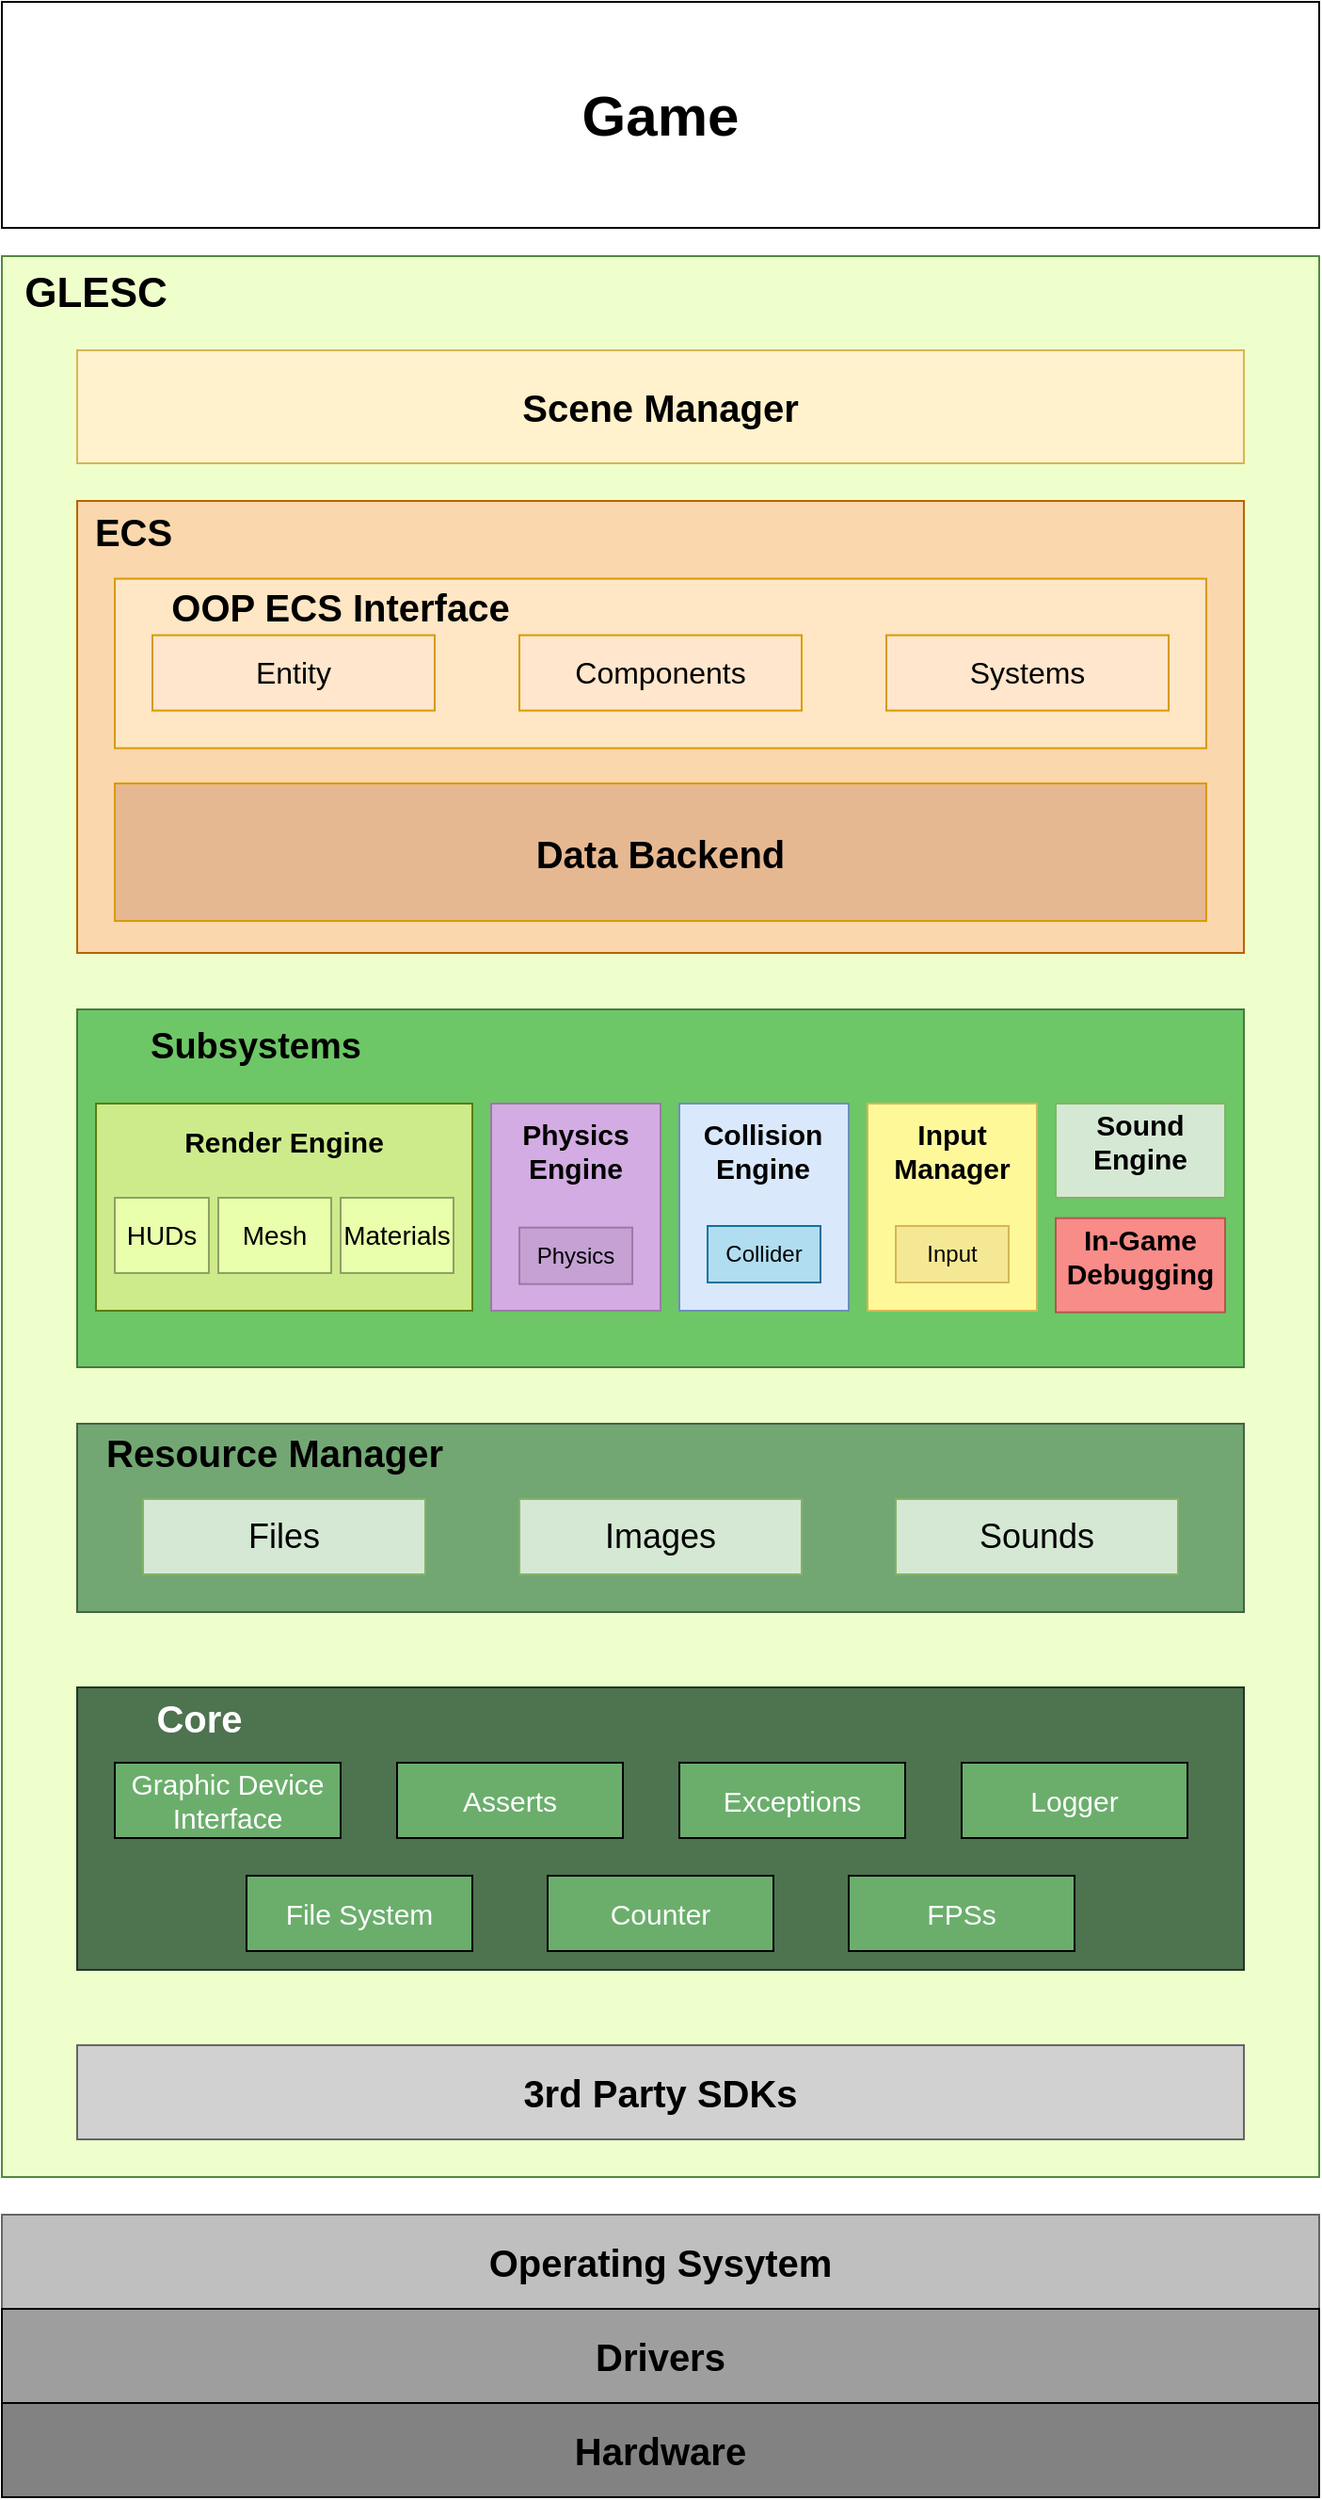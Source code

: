 <mxfile version="24.5.3" type="device">
  <diagram name="Página-1" id="2lp4uydA60VJKY2f_2jK">
    <mxGraphModel dx="1192" dy="714" grid="1" gridSize="10" guides="1" tooltips="1" connect="1" arrows="1" fold="1" page="1" pageScale="1" pageWidth="827" pageHeight="1169" background="none" math="0" shadow="0">
      <root>
        <mxCell id="0" />
        <mxCell id="1" parent="0" />
        <mxCell id="alcw4WebK94FmhoN8eKG-5" value="Operating Sysytem" style="rounded=0;whiteSpace=wrap;html=1;gradientColor=none;fillColor=#bfbfbf;strokeColor=#666666;fontStyle=1;fontSize=20;shadow=0;glass=0;container=0;" parent="1" vertex="1">
          <mxGeometry x="80" y="1700" width="700" height="50" as="geometry" />
        </mxCell>
        <mxCell id="alcw4WebK94FmhoN8eKG-6" value="Drivers" style="rounded=0;whiteSpace=wrap;html=1;gradientColor=none;fillColor=#9E9E9E;fontStyle=1;fontSize=20;shadow=0;glass=0;container=0;" parent="1" vertex="1">
          <mxGeometry x="80" y="1750" width="700" height="50" as="geometry" />
        </mxCell>
        <mxCell id="alcw4WebK94FmhoN8eKG-7" value="Hardware" style="rounded=0;whiteSpace=wrap;html=1;gradientColor=none;fillColor=#828282;fontStyle=1;fontSize=20;shadow=0;glass=0;container=0;" parent="1" vertex="1">
          <mxGeometry x="80" y="1800" width="700" height="50" as="geometry" />
        </mxCell>
        <mxCell id="47" value="" style="group;verticalAlign=middle;rounded=0;shadow=0;glass=0;" parent="1" vertex="1" connectable="0">
          <mxGeometry x="80" y="525" width="700" height="120" as="geometry" />
        </mxCell>
        <mxCell id="lonjhoGg8wPurpXXjPY--8" value="&lt;b&gt;&lt;font style=&quot;font-size: 30px;&quot;&gt;Game&lt;/font&gt;&lt;/b&gt;" style="rounded=0;whiteSpace=wrap;html=1;shadow=0;glass=0;strokeWidth=1;" parent="47" vertex="1">
          <mxGeometry width="700" height="120" as="geometry" />
        </mxCell>
        <mxCell id="lonjhoGg8wPurpXXjPY--60" value="" style="rounded=0;whiteSpace=wrap;html=1;fillColor=#efffcc;strokeColor=#528a3c;shadow=0;glass=0;container=0;" parent="1" vertex="1">
          <mxGeometry x="80" y="660" width="700" height="1020" as="geometry" />
        </mxCell>
        <mxCell id="alcw4WebK94FmhoN8eKG-15" value="" style="rounded=0;whiteSpace=wrap;html=1;fillColor=#6dc766;strokeColor=#477944;shadow=0;glass=0;container=0;" parent="1" vertex="1">
          <mxGeometry x="120" y="1060" width="620" height="190" as="geometry" />
        </mxCell>
        <mxCell id="alcw4WebK94FmhoN8eKG-17" value="&lt;font style=&quot;font-size: 19px;&quot;&gt;Subsystems&lt;/font&gt;" style="text;html=1;strokeColor=none;fillColor=none;align=center;verticalAlign=middle;whiteSpace=wrap;rounded=0;fontStyle=1;fontSize=14;shadow=0;glass=0;container=0;" parent="1" vertex="1">
          <mxGeometry x="120" y="1060" width="190" height="40" as="geometry" />
        </mxCell>
        <mxCell id="lonjhoGg8wPurpXXjPY--36" value="" style="rounded=0;whiteSpace=wrap;html=1;fillColor=#D2ACE2;strokeColor=#9D79A9;shadow=0;glass=0;container=0;" parent="1" vertex="1">
          <mxGeometry x="340" y="1110" width="90" height="110" as="geometry" />
        </mxCell>
        <mxCell id="lonjhoGg8wPurpXXjPY--40" value="&lt;font style=&quot;font-size: 15px;&quot;&gt;Physics Engine&lt;/font&gt;" style="text;html=1;strokeColor=none;fillColor=none;align=center;verticalAlign=middle;whiteSpace=wrap;rounded=0;fontSize=15;fontStyle=1;shadow=0;glass=0;container=0;" parent="1" vertex="1">
          <mxGeometry x="340" y="1115" width="90" height="40.833" as="geometry" />
        </mxCell>
        <mxCell id="57" value="&lt;font style=&quot;font-size: 12px;&quot;&gt;Physics&lt;/font&gt;" style="rounded=0;whiteSpace=wrap;html=1;fillColor=#C5A1D4;strokeColor=#9D79A9;shadow=0;glass=0;container=0;" parent="1" vertex="1">
          <mxGeometry x="354.999" y="1175.83" width="60" height="30" as="geometry" />
        </mxCell>
        <mxCell id="66" value="" style="rounded=0;whiteSpace=wrap;html=1;fillColor=#d5e8d4;strokeColor=#82b366;shadow=0;glass=0;container=0;" parent="1" vertex="1">
          <mxGeometry x="640" y="1110" width="90" height="50" as="geometry" />
        </mxCell>
        <mxCell id="67" value="&lt;font style=&quot;font-size: 15px;&quot;&gt;Sound&lt;br style=&quot;font-size: 15px;&quot;&gt;Engine&lt;br style=&quot;font-size: 15px;&quot;&gt;&lt;/font&gt;" style="text;html=1;strokeColor=none;fillColor=none;align=center;verticalAlign=middle;whiteSpace=wrap;rounded=0;fontSize=15;fontStyle=1;shadow=0;glass=0;container=0;" parent="1" vertex="1">
          <mxGeometry x="640" y="1110" width="90" height="40" as="geometry" />
        </mxCell>
        <mxCell id="34" value="" style="group;fillColor=#dae8fc;strokeColor=#6c8ebf;container=0;" parent="1" vertex="1" connectable="0">
          <mxGeometry x="440" y="1110" width="90" height="110" as="geometry" />
        </mxCell>
        <mxCell id="31" value="&lt;font style=&quot;font-size: 15px;&quot;&gt;Collision Engine&lt;/font&gt;" style="text;html=1;strokeColor=none;fillColor=none;align=center;verticalAlign=middle;whiteSpace=wrap;rounded=0;fontSize=15;fontStyle=1;shadow=0;glass=0;container=0;" parent="1" vertex="1">
          <mxGeometry x="442.435" y="1115" width="85.134" height="40" as="geometry" />
        </mxCell>
        <mxCell id="35" value="Collider" style="rounded=0;whiteSpace=wrap;html=1;fillColor=#b1ddf0;strokeColor=#10739e;container=0;" parent="1" vertex="1">
          <mxGeometry x="454.999" y="1175" width="60" height="30" as="geometry" />
        </mxCell>
        <mxCell id="lonjhoGg8wPurpXXjPY--58" value="" style="rounded=0;whiteSpace=wrap;html=1;fillColor=#F88C88;strokeColor=#b85450;shadow=0;glass=0;container=0;" parent="1" vertex="1">
          <mxGeometry x="640" y="1170.83" width="90" height="50" as="geometry" />
        </mxCell>
        <mxCell id="lonjhoGg8wPurpXXjPY--59" value="&lt;font style=&quot;font-size: 15px;&quot;&gt;In-Game Debugging&lt;/font&gt;" style="text;html=1;strokeColor=none;fillColor=none;align=center;verticalAlign=middle;whiteSpace=wrap;rounded=0;fontSize=15;fontStyle=1;shadow=0;glass=0;container=0;" parent="1" vertex="1">
          <mxGeometry x="640" y="1170.83" width="90" height="40" as="geometry" />
        </mxCell>
        <mxCell id="lonjhoGg8wPurpXXjPY--37" value="" style="rounded=0;whiteSpace=wrap;html=1;fillColor=#FFF899;strokeColor=#d6b656;gradientColor=none;shadow=0;glass=0;container=0;" parent="1" vertex="1">
          <mxGeometry x="540" y="1110" width="90" height="110" as="geometry" />
        </mxCell>
        <mxCell id="lonjhoGg8wPurpXXjPY--39" value="&lt;b style=&quot;font-size: 15px;&quot;&gt;&lt;font style=&quot;font-size: 15px;&quot;&gt;Input Manager&lt;/font&gt;&lt;/b&gt;" style="text;html=1;strokeColor=none;fillColor=none;align=center;verticalAlign=middle;whiteSpace=wrap;rounded=0;fontSize=15;shadow=0;glass=0;container=0;" parent="1" vertex="1">
          <mxGeometry x="542.25" y="1115" width="85.5" height="40" as="geometry" />
        </mxCell>
        <mxCell id="61" value="Input" style="rounded=0;whiteSpace=wrap;html=1;fillColor=#F5E895;strokeColor=#d6b656;shadow=0;glass=0;gradientColor=none;container=0;" parent="1" vertex="1">
          <mxGeometry x="554.997" y="1175" width="60" height="30" as="geometry" />
        </mxCell>
        <mxCell id="lonjhoGg8wPurpXXjPY--35" value="" style="rounded=0;whiteSpace=wrap;html=1;fillColor=#cdeb8b;strokeColor=#5A7D10;shadow=0;glass=0;container=0;" parent="1" vertex="1">
          <mxGeometry x="130" y="1110" width="200" height="110" as="geometry" />
        </mxCell>
        <mxCell id="lonjhoGg8wPurpXXjPY--41" value="&lt;font style=&quot;font-size: 15px;&quot;&gt;Render Engine&lt;/font&gt;" style="text;html=1;strokeColor=none;fillColor=none;align=center;verticalAlign=middle;whiteSpace=wrap;rounded=0;fontSize=15;fontStyle=1;shadow=0;glass=0;container=0;" parent="1" vertex="1">
          <mxGeometry x="130" y="1110" width="200" height="40.83" as="geometry" />
        </mxCell>
        <mxCell id="alcw4WebK94FmhoN8eKG-11" value="Mesh" style="rounded=0;whiteSpace=wrap;html=1;fillColor=#E9FFAB;strokeColor=#8EA163;shadow=0;glass=0;flipV=1;flipH=0;container=0;fontSize=14;" parent="1" vertex="1">
          <mxGeometry x="195" y="1160" width="60" height="40" as="geometry" />
        </mxCell>
        <mxCell id="37" value="HUDs" style="rounded=0;whiteSpace=wrap;html=1;fillColor=#E9FFAB;strokeColor=#8EA163;shadow=0;glass=0;flipV=1;flipH=0;container=0;fontSize=14;" parent="1" vertex="1">
          <mxGeometry x="140" y="1160" width="50" height="40" as="geometry" />
        </mxCell>
        <mxCell id="63" value="Materials" style="rounded=0;whiteSpace=wrap;html=1;fillColor=#E9FFAB;strokeColor=#8EA163;shadow=0;glass=0;flipV=1;flipH=0;container=0;fontSize=14;" parent="1" vertex="1">
          <mxGeometry x="260" y="1160" width="60" height="40" as="geometry" />
        </mxCell>
        <mxCell id="alcw4WebK94FmhoN8eKG-10" value="" style="rounded=0;whiteSpace=wrap;html=1;fontSize=14;fontStyle=1;fillColor=#72a773;strokeColor=#456346;gradientColor=none;shadow=0;glass=0;container=0;" parent="1" vertex="1">
          <mxGeometry x="120" y="1280" width="620" height="100" as="geometry" />
        </mxCell>
        <mxCell id="42" value="&lt;font style=&quot;font-size: 18px;&quot;&gt;Files&lt;/font&gt;" style="rounded=0;whiteSpace=wrap;html=1;fillColor=#d5e8d4;strokeColor=#82b366;flipV=1;flipH=0;aspect=fixed;container=0;" parent="1" vertex="1">
          <mxGeometry x="155" y="1320" width="150" height="40" as="geometry" />
        </mxCell>
        <mxCell id="43" value="&lt;font style=&quot;font-size: 20px;&quot;&gt;Resource Manager&lt;/font&gt;" style="text;html=1;strokeColor=none;fillColor=none;align=center;verticalAlign=middle;whiteSpace=wrap;rounded=0;fontStyle=1;fontSize=14;shadow=0;glass=0;container=0;" parent="1" vertex="1">
          <mxGeometry x="120" y="1280" width="210" height="30" as="geometry" />
        </mxCell>
        <mxCell id="44" value="&lt;font style=&quot;font-size: 18px;&quot;&gt;Images&lt;/font&gt;" style="rounded=0;whiteSpace=wrap;html=1;fillColor=#d5e8d4;strokeColor=#82b366;flipV=1;flipH=0;aspect=fixed;container=0;" parent="1" vertex="1">
          <mxGeometry x="355" y="1320" width="150" height="40" as="geometry" />
        </mxCell>
        <mxCell id="46" value="&lt;font style=&quot;font-size: 18px;&quot;&gt;Sounds&lt;/font&gt;" style="rounded=0;whiteSpace=wrap;html=1;fillColor=#d5e8d4;strokeColor=#82b366;flipV=1;flipH=0;aspect=fixed;container=0;" parent="1" vertex="1">
          <mxGeometry x="555" y="1320" width="150" height="40" as="geometry" />
        </mxCell>
        <mxCell id="j-1yReXvPn5osgzlhJqz-2" value="" style="rounded=0;whiteSpace=wrap;html=1;fontSize=14;fontStyle=1;fillColor=#4E734F;strokeColor=#253626;gradientColor=none;shadow=0;glass=0;fontColor=#ffffff;container=0;" parent="1" vertex="1">
          <mxGeometry x="120" y="1420" width="620" height="150" as="geometry" />
        </mxCell>
        <mxCell id="j-1yReXvPn5osgzlhJqz-12" value="&lt;b&gt;&lt;font color=&quot;#ffffff&quot; style=&quot;font-size: 20px;&quot;&gt;Core&lt;/font&gt;&lt;/b&gt;" style="text;html=1;strokeColor=none;fillColor=none;align=center;verticalAlign=middle;whiteSpace=wrap;rounded=0;container=0;" parent="1" vertex="1">
          <mxGeometry x="120" y="1420" width="130" height="32.14" as="geometry" />
        </mxCell>
        <mxCell id="j-1yReXvPn5osgzlhJqz-14" value="Asserts" style="rounded=0;whiteSpace=wrap;html=1;fillColor=#6bae6c;fontColor=#ffffff;fontSize=15;flipV=1;flipH=1;container=0;" parent="1" vertex="1">
          <mxGeometry x="290" y="1460" width="120" height="40" as="geometry" />
        </mxCell>
        <mxCell id="j-1yReXvPn5osgzlhJqz-16" value="Exceptions" style="rounded=0;whiteSpace=wrap;html=1;fillColor=#6bae6c;fontColor=#ffffff;fontSize=15;flipV=1;flipH=1;container=0;" parent="1" vertex="1">
          <mxGeometry x="440" y="1460" width="120" height="40" as="geometry" />
        </mxCell>
        <mxCell id="j-1yReXvPn5osgzlhJqz-17" value="Logger" style="rounded=0;whiteSpace=wrap;html=1;fillColor=#6bae6c;fontColor=#ffffff;fontSize=15;flipV=1;flipH=1;container=0;" parent="1" vertex="1">
          <mxGeometry x="590" y="1460" width="120" height="40" as="geometry" />
        </mxCell>
        <mxCell id="38" value="Counter" style="rounded=0;whiteSpace=wrap;html=1;fillColor=#6bae6c;fontColor=#ffffff;fontSize=15;flipV=1;flipH=1;container=0;" parent="1" vertex="1">
          <mxGeometry x="370" y="1520" width="120" height="40" as="geometry" />
        </mxCell>
        <mxCell id="39" value="FPSs" style="rounded=0;whiteSpace=wrap;html=1;fillColor=#6bae6c;fontColor=#ffffff;fontSize=15;flipV=1;flipH=1;container=0;" parent="1" vertex="1">
          <mxGeometry x="530" y="1520" width="120" height="40" as="geometry" />
        </mxCell>
        <mxCell id="40" value="File System" style="rounded=0;whiteSpace=wrap;html=1;fillColor=#6bae6c;fontColor=#ffffff;fontSize=15;flipV=1;flipH=1;container=0;" parent="1" vertex="1">
          <mxGeometry x="210" y="1520" width="120" height="40" as="geometry" />
        </mxCell>
        <mxCell id="64" value="Graphic Device Interface" style="rounded=0;whiteSpace=wrap;html=1;fillColor=#6bae6c;fontColor=#ffffff;fontSize=15;flipV=1;flipH=1;container=0;" parent="1" vertex="1">
          <mxGeometry x="140" y="1460" width="120" height="40" as="geometry" />
        </mxCell>
        <mxCell id="lonjhoGg8wPurpXXjPY--61" value="GLESC" style="text;html=1;strokeColor=none;fillColor=none;align=center;verticalAlign=middle;whiteSpace=wrap;rounded=0;fontStyle=1;fontSize=22;shadow=0;glass=0;container=0;" parent="1" vertex="1">
          <mxGeometry x="80" y="660" width="100" height="40" as="geometry" />
        </mxCell>
        <mxCell id="alcw4WebK94FmhoN8eKG-3" value="&lt;b style=&quot;border-color: var(--border-color); font-size: 20px;&quot;&gt;3rd Party SDKs&lt;/b&gt;" style="rounded=0;whiteSpace=wrap;html=1;fillColor=#D1D1D1;strokeColor=#666666;gradientColor=none;shadow=0;glass=0;container=0;fontSize=20;" parent="1" vertex="1">
          <mxGeometry x="120" y="1610" width="620" height="50" as="geometry" />
        </mxCell>
        <mxCell id="tVpxn9N2L3_aNc_n9CKE-77" value="&lt;b&gt;&lt;font style=&quot;font-size: 20px;&quot;&gt;Scene Manager&lt;/font&gt;&lt;/b&gt;" style="rounded=0;whiteSpace=wrap;html=1;fillColor=#fff2cc;strokeColor=#d6b656;" vertex="1" parent="1">
          <mxGeometry x="120" y="710" width="620" height="60" as="geometry" />
        </mxCell>
        <mxCell id="tVpxn9N2L3_aNc_n9CKE-78" value="" style="group;fontSize=12;" vertex="1" connectable="0" parent="1">
          <mxGeometry x="120" y="790" width="620" height="240" as="geometry" />
        </mxCell>
        <mxCell id="lonjhoGg8wPurpXXjPY--7" value="" style="rounded=0;whiteSpace=wrap;html=1;strokeColor=#b46504;fillColor=#fad7ac;strokeWidth=1;shadow=0;glass=0;container=0;" parent="tVpxn9N2L3_aNc_n9CKE-78" vertex="1">
          <mxGeometry width="620" height="240" as="geometry" />
        </mxCell>
        <mxCell id="lonjhoGg8wPurpXXjPY--6" value="ECS" style="text;html=1;strokeColor=none;fillColor=none;align=center;verticalAlign=middle;whiteSpace=wrap;rounded=0;fontStyle=1;fontSize=20;shadow=0;glass=0;container=0;" parent="tVpxn9N2L3_aNc_n9CKE-78" vertex="1">
          <mxGeometry width="60" height="31.304" as="geometry" />
        </mxCell>
        <mxCell id="15" value="" style="rounded=0;whiteSpace=wrap;html=1;strokeColor=#d79b00;fillColor=#FFE6C4;fillStyle=auto;strokeWidth=1;shadow=0;glass=0;container=0;" parent="tVpxn9N2L3_aNc_n9CKE-78" vertex="1">
          <mxGeometry x="20" y="41.3" width="580" height="90" as="geometry" />
        </mxCell>
        <mxCell id="50" value="&lt;font style=&quot;font-size: 20px;&quot;&gt;OOP ECS Interface&lt;/font&gt;" style="text;html=1;strokeColor=none;fillColor=none;align=center;verticalAlign=middle;whiteSpace=wrap;rounded=0;fontStyle=1;fontSize=20;shadow=0;glass=0;fontColor=#000000;container=0;" parent="tVpxn9N2L3_aNc_n9CKE-78" vertex="1">
          <mxGeometry x="20" y="41.3" width="240" height="30" as="geometry" />
        </mxCell>
        <mxCell id="52" value="&lt;span style=&quot;font-weight: 700;&quot;&gt;&lt;font style=&quot;font-size: 20px;&quot;&gt;Data Backend&lt;/font&gt;&lt;/span&gt;" style="rounded=0;whiteSpace=wrap;html=1;strokeColor=#d79b00;fillColor=#E6B891;fontColor=default;fillStyle=auto;strokeWidth=1;shadow=0;glass=0;container=0;" parent="tVpxn9N2L3_aNc_n9CKE-78" vertex="1">
          <mxGeometry x="20" y="150.002" width="580" height="73.043" as="geometry" />
        </mxCell>
        <mxCell id="22" value="Systems" style="rounded=0;whiteSpace=wrap;html=1;fillColor=#ffe6cc;strokeColor=#d79b00;shadow=0;glass=0;container=0;fontSize=16;" parent="tVpxn9N2L3_aNc_n9CKE-78" vertex="1">
          <mxGeometry x="430" y="71.3" width="150" height="40" as="geometry" />
        </mxCell>
        <mxCell id="20" value="Entity" style="rounded=0;whiteSpace=wrap;html=1;fillColor=#ffe6cc;strokeColor=#d79b00;shadow=0;glass=0;container=0;fontSize=16;" parent="tVpxn9N2L3_aNc_n9CKE-78" vertex="1">
          <mxGeometry x="40" y="71.3" width="150" height="40" as="geometry" />
        </mxCell>
        <mxCell id="51" value="Components" style="rounded=0;whiteSpace=wrap;html=1;fillColor=#ffe6cc;strokeColor=#d79b00;shadow=0;glass=0;container=0;fontSize=16;" parent="tVpxn9N2L3_aNc_n9CKE-78" vertex="1">
          <mxGeometry x="235" y="71.3" width="150" height="40" as="geometry" />
        </mxCell>
      </root>
    </mxGraphModel>
  </diagram>
</mxfile>
